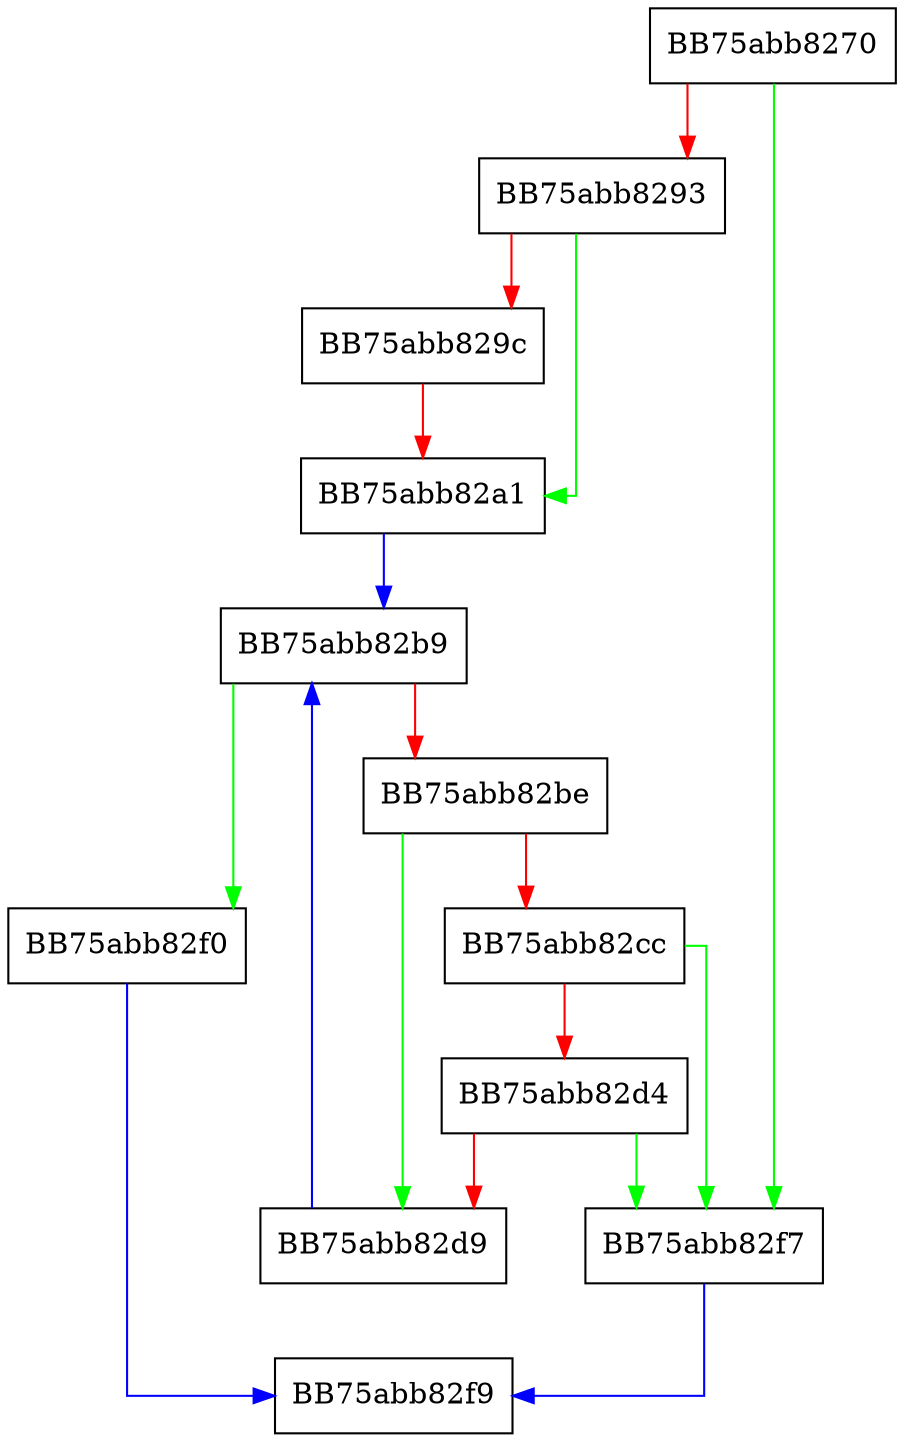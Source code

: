 digraph add_operands {
  node [shape="box"];
  graph [splines=ortho];
  BB75abb8270 -> BB75abb82f7 [color="green"];
  BB75abb8270 -> BB75abb8293 [color="red"];
  BB75abb8293 -> BB75abb82a1 [color="green"];
  BB75abb8293 -> BB75abb829c [color="red"];
  BB75abb829c -> BB75abb82a1 [color="red"];
  BB75abb82a1 -> BB75abb82b9 [color="blue"];
  BB75abb82b9 -> BB75abb82f0 [color="green"];
  BB75abb82b9 -> BB75abb82be [color="red"];
  BB75abb82be -> BB75abb82d9 [color="green"];
  BB75abb82be -> BB75abb82cc [color="red"];
  BB75abb82cc -> BB75abb82f7 [color="green"];
  BB75abb82cc -> BB75abb82d4 [color="red"];
  BB75abb82d4 -> BB75abb82f7 [color="green"];
  BB75abb82d4 -> BB75abb82d9 [color="red"];
  BB75abb82d9 -> BB75abb82b9 [color="blue"];
  BB75abb82f0 -> BB75abb82f9 [color="blue"];
  BB75abb82f7 -> BB75abb82f9 [color="blue"];
}